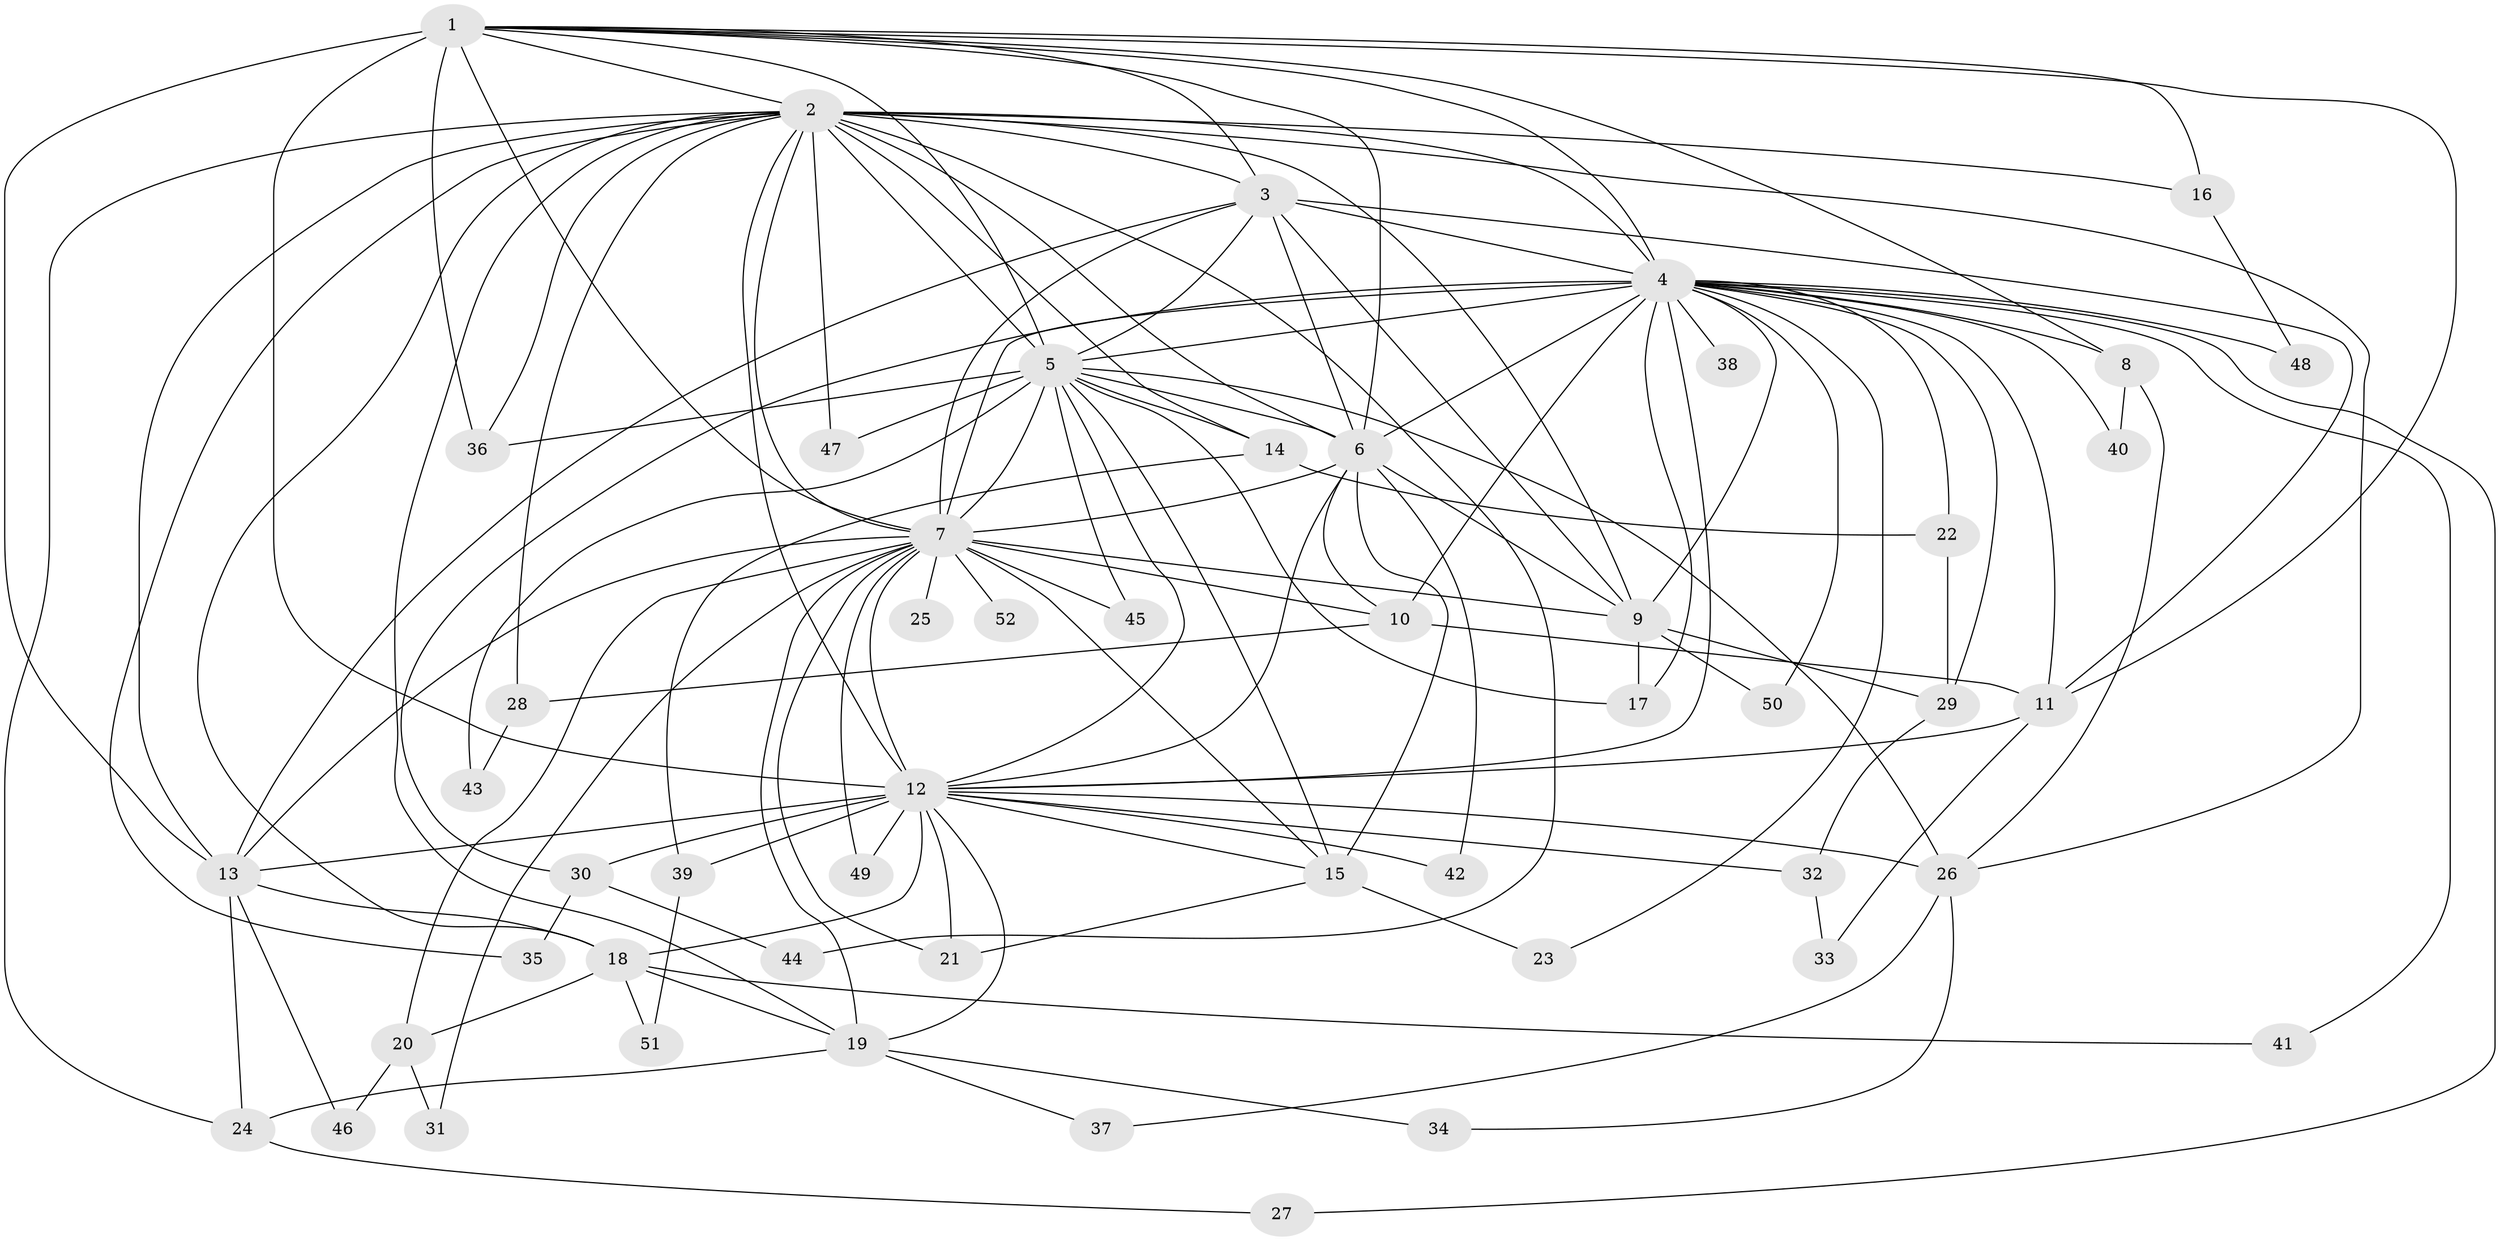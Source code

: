 // original degree distribution, {29: 0.009615384615384616, 17: 0.019230769230769232, 20: 0.009615384615384616, 22: 0.009615384615384616, 30: 0.009615384615384616, 18: 0.019230769230769232, 12: 0.009615384615384616, 25: 0.009615384615384616, 4: 0.125, 6: 0.019230769230769232, 2: 0.5576923076923077, 3: 0.16346153846153846, 8: 0.009615384615384616, 7: 0.019230769230769232, 5: 0.009615384615384616}
// Generated by graph-tools (version 1.1) at 2025/34/03/09/25 02:34:58]
// undirected, 52 vertices, 134 edges
graph export_dot {
graph [start="1"]
  node [color=gray90,style=filled];
  1;
  2;
  3;
  4;
  5;
  6;
  7;
  8;
  9;
  10;
  11;
  12;
  13;
  14;
  15;
  16;
  17;
  18;
  19;
  20;
  21;
  22;
  23;
  24;
  25;
  26;
  27;
  28;
  29;
  30;
  31;
  32;
  33;
  34;
  35;
  36;
  37;
  38;
  39;
  40;
  41;
  42;
  43;
  44;
  45;
  46;
  47;
  48;
  49;
  50;
  51;
  52;
  1 -- 2 [weight=2.0];
  1 -- 3 [weight=1.0];
  1 -- 4 [weight=1.0];
  1 -- 5 [weight=3.0];
  1 -- 6 [weight=2.0];
  1 -- 7 [weight=1.0];
  1 -- 8 [weight=2.0];
  1 -- 11 [weight=1.0];
  1 -- 12 [weight=11.0];
  1 -- 13 [weight=2.0];
  1 -- 16 [weight=2.0];
  1 -- 36 [weight=1.0];
  2 -- 3 [weight=2.0];
  2 -- 4 [weight=2.0];
  2 -- 5 [weight=4.0];
  2 -- 6 [weight=4.0];
  2 -- 7 [weight=2.0];
  2 -- 9 [weight=1.0];
  2 -- 12 [weight=1.0];
  2 -- 13 [weight=2.0];
  2 -- 14 [weight=1.0];
  2 -- 16 [weight=2.0];
  2 -- 18 [weight=2.0];
  2 -- 19 [weight=1.0];
  2 -- 24 [weight=1.0];
  2 -- 26 [weight=1.0];
  2 -- 28 [weight=1.0];
  2 -- 35 [weight=1.0];
  2 -- 36 [weight=1.0];
  2 -- 44 [weight=1.0];
  2 -- 47 [weight=1.0];
  3 -- 4 [weight=1.0];
  3 -- 5 [weight=2.0];
  3 -- 6 [weight=3.0];
  3 -- 7 [weight=2.0];
  3 -- 9 [weight=1.0];
  3 -- 11 [weight=2.0];
  3 -- 13 [weight=8.0];
  4 -- 5 [weight=3.0];
  4 -- 6 [weight=2.0];
  4 -- 7 [weight=2.0];
  4 -- 8 [weight=2.0];
  4 -- 9 [weight=1.0];
  4 -- 10 [weight=2.0];
  4 -- 11 [weight=1.0];
  4 -- 12 [weight=1.0];
  4 -- 17 [weight=1.0];
  4 -- 22 [weight=1.0];
  4 -- 23 [weight=1.0];
  4 -- 27 [weight=1.0];
  4 -- 29 [weight=1.0];
  4 -- 30 [weight=1.0];
  4 -- 38 [weight=1.0];
  4 -- 40 [weight=1.0];
  4 -- 41 [weight=1.0];
  4 -- 48 [weight=1.0];
  4 -- 50 [weight=1.0];
  5 -- 6 [weight=4.0];
  5 -- 7 [weight=2.0];
  5 -- 12 [weight=4.0];
  5 -- 14 [weight=1.0];
  5 -- 15 [weight=2.0];
  5 -- 17 [weight=1.0];
  5 -- 26 [weight=1.0];
  5 -- 36 [weight=1.0];
  5 -- 43 [weight=1.0];
  5 -- 45 [weight=1.0];
  5 -- 47 [weight=1.0];
  6 -- 7 [weight=2.0];
  6 -- 9 [weight=1.0];
  6 -- 10 [weight=5.0];
  6 -- 12 [weight=1.0];
  6 -- 15 [weight=1.0];
  6 -- 42 [weight=1.0];
  7 -- 9 [weight=1.0];
  7 -- 10 [weight=1.0];
  7 -- 12 [weight=1.0];
  7 -- 13 [weight=1.0];
  7 -- 15 [weight=1.0];
  7 -- 19 [weight=1.0];
  7 -- 20 [weight=1.0];
  7 -- 21 [weight=1.0];
  7 -- 25 [weight=1.0];
  7 -- 31 [weight=1.0];
  7 -- 45 [weight=1.0];
  7 -- 49 [weight=1.0];
  7 -- 52 [weight=1.0];
  8 -- 26 [weight=1.0];
  8 -- 40 [weight=1.0];
  9 -- 17 [weight=1.0];
  9 -- 29 [weight=1.0];
  9 -- 50 [weight=1.0];
  10 -- 11 [weight=1.0];
  10 -- 28 [weight=1.0];
  11 -- 12 [weight=2.0];
  11 -- 33 [weight=1.0];
  12 -- 13 [weight=1.0];
  12 -- 15 [weight=1.0];
  12 -- 18 [weight=1.0];
  12 -- 19 [weight=1.0];
  12 -- 21 [weight=1.0];
  12 -- 26 [weight=1.0];
  12 -- 30 [weight=1.0];
  12 -- 32 [weight=1.0];
  12 -- 39 [weight=1.0];
  12 -- 42 [weight=1.0];
  12 -- 49 [weight=1.0];
  13 -- 18 [weight=1.0];
  13 -- 24 [weight=1.0];
  13 -- 46 [weight=1.0];
  14 -- 22 [weight=1.0];
  14 -- 39 [weight=1.0];
  15 -- 21 [weight=1.0];
  15 -- 23 [weight=1.0];
  16 -- 48 [weight=1.0];
  18 -- 19 [weight=1.0];
  18 -- 20 [weight=1.0];
  18 -- 41 [weight=1.0];
  18 -- 51 [weight=1.0];
  19 -- 24 [weight=1.0];
  19 -- 34 [weight=1.0];
  19 -- 37 [weight=1.0];
  20 -- 31 [weight=1.0];
  20 -- 46 [weight=1.0];
  22 -- 29 [weight=1.0];
  24 -- 27 [weight=1.0];
  26 -- 34 [weight=1.0];
  26 -- 37 [weight=1.0];
  28 -- 43 [weight=1.0];
  29 -- 32 [weight=1.0];
  30 -- 35 [weight=1.0];
  30 -- 44 [weight=1.0];
  32 -- 33 [weight=1.0];
  39 -- 51 [weight=1.0];
}
